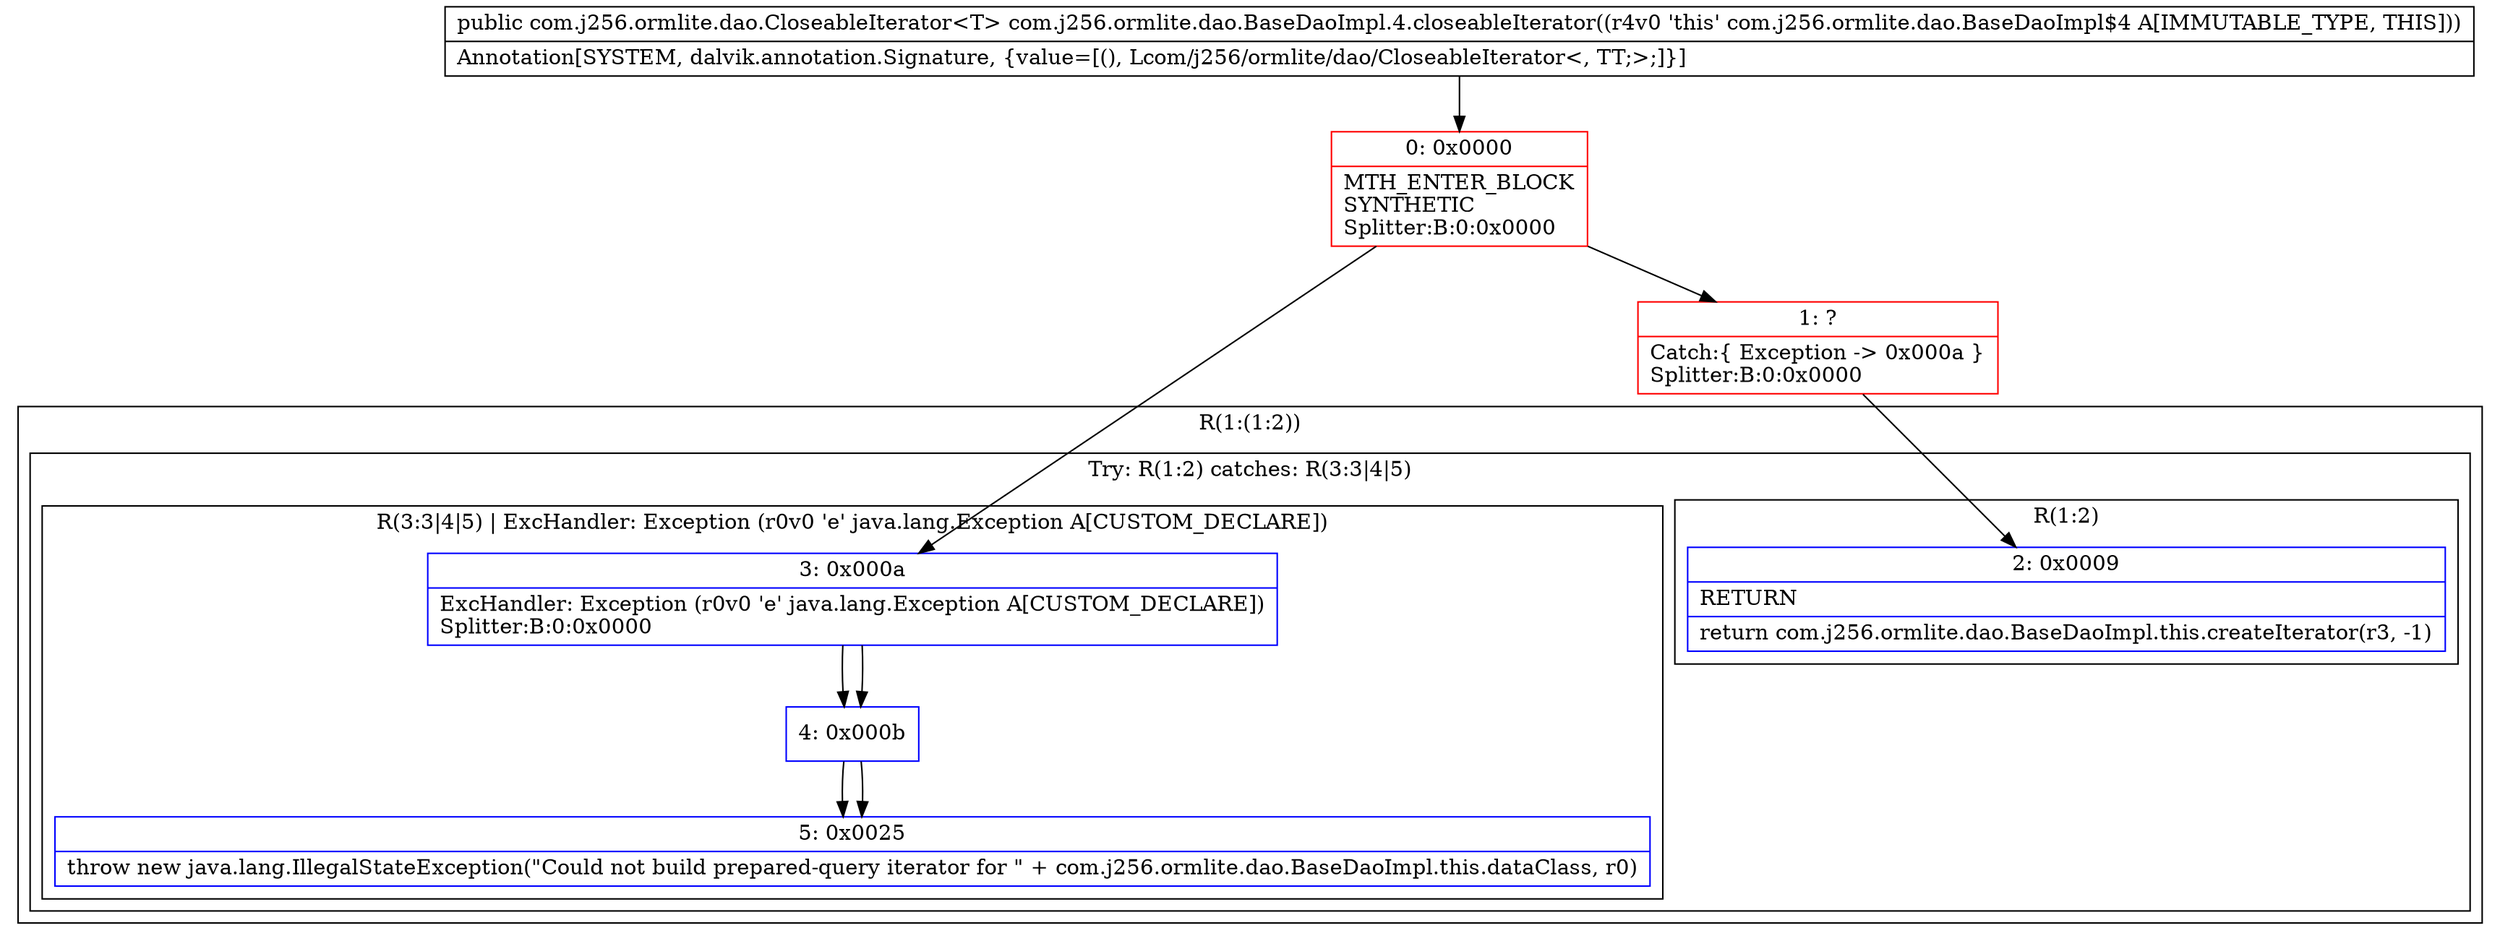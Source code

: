 digraph "CFG forcom.j256.ormlite.dao.BaseDaoImpl.4.closeableIterator()Lcom\/j256\/ormlite\/dao\/CloseableIterator;" {
subgraph cluster_Region_1403879990 {
label = "R(1:(1:2))";
node [shape=record,color=blue];
subgraph cluster_TryCatchRegion_643934092 {
label = "Try: R(1:2) catches: R(3:3|4|5)";
node [shape=record,color=blue];
subgraph cluster_Region_173144127 {
label = "R(1:2)";
node [shape=record,color=blue];
Node_2 [shape=record,label="{2\:\ 0x0009|RETURN\l|return com.j256.ormlite.dao.BaseDaoImpl.this.createIterator(r3, \-1)\l}"];
}
subgraph cluster_Region_1571776047 {
label = "R(3:3|4|5) | ExcHandler: Exception (r0v0 'e' java.lang.Exception A[CUSTOM_DECLARE])\l";
node [shape=record,color=blue];
Node_3 [shape=record,label="{3\:\ 0x000a|ExcHandler: Exception (r0v0 'e' java.lang.Exception A[CUSTOM_DECLARE])\lSplitter:B:0:0x0000\l}"];
Node_4 [shape=record,label="{4\:\ 0x000b}"];
Node_5 [shape=record,label="{5\:\ 0x0025|throw new java.lang.IllegalStateException(\"Could not build prepared\-query iterator for \" + com.j256.ormlite.dao.BaseDaoImpl.this.dataClass, r0)\l}"];
}
}
}
subgraph cluster_Region_1571776047 {
label = "R(3:3|4|5) | ExcHandler: Exception (r0v0 'e' java.lang.Exception A[CUSTOM_DECLARE])\l";
node [shape=record,color=blue];
Node_3 [shape=record,label="{3\:\ 0x000a|ExcHandler: Exception (r0v0 'e' java.lang.Exception A[CUSTOM_DECLARE])\lSplitter:B:0:0x0000\l}"];
Node_4 [shape=record,label="{4\:\ 0x000b}"];
Node_5 [shape=record,label="{5\:\ 0x0025|throw new java.lang.IllegalStateException(\"Could not build prepared\-query iterator for \" + com.j256.ormlite.dao.BaseDaoImpl.this.dataClass, r0)\l}"];
}
Node_0 [shape=record,color=red,label="{0\:\ 0x0000|MTH_ENTER_BLOCK\lSYNTHETIC\lSplitter:B:0:0x0000\l}"];
Node_1 [shape=record,color=red,label="{1\:\ ?|Catch:\{ Exception \-\> 0x000a \}\lSplitter:B:0:0x0000\l}"];
MethodNode[shape=record,label="{public com.j256.ormlite.dao.CloseableIterator\<T\> com.j256.ormlite.dao.BaseDaoImpl.4.closeableIterator((r4v0 'this' com.j256.ormlite.dao.BaseDaoImpl$4 A[IMMUTABLE_TYPE, THIS]))  | Annotation[SYSTEM, dalvik.annotation.Signature, \{value=[(), Lcom\/j256\/ormlite\/dao\/CloseableIterator\<, TT;\>;]\}]\l}"];
MethodNode -> Node_0;
Node_3 -> Node_4;
Node_4 -> Node_5;
Node_3 -> Node_4;
Node_4 -> Node_5;
Node_0 -> Node_1;
Node_0 -> Node_3;
Node_1 -> Node_2;
}

